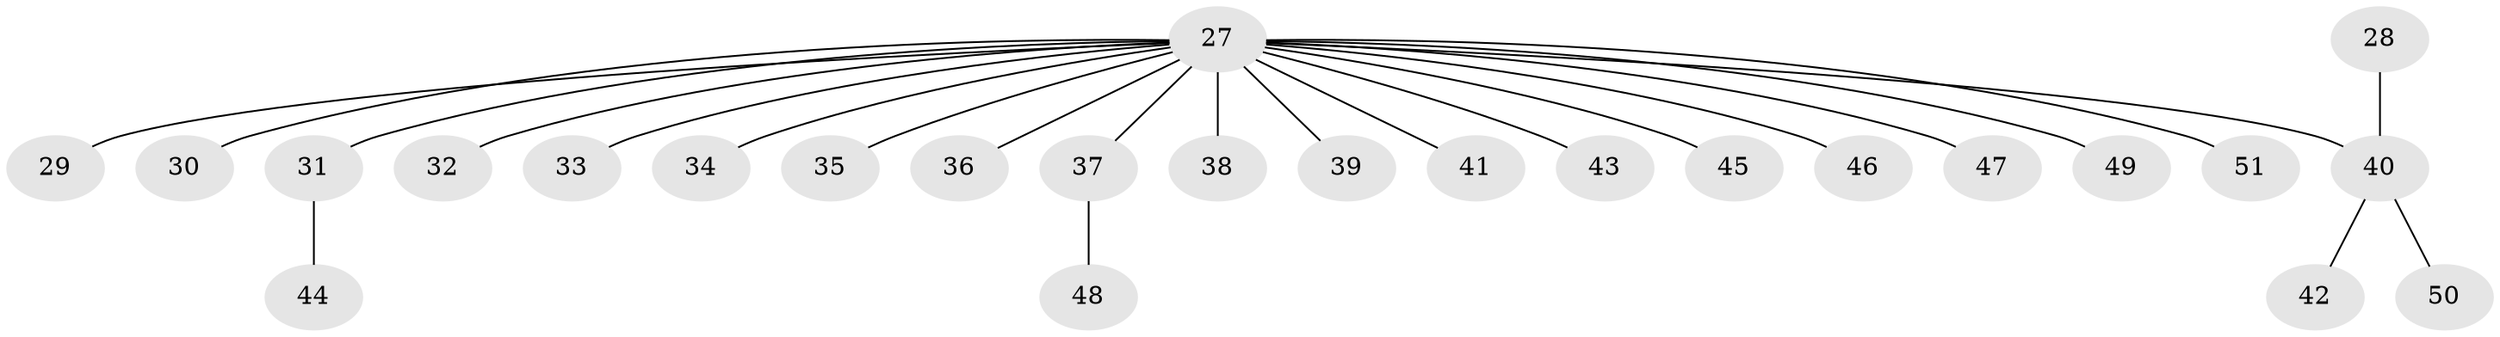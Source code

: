 // original degree distribution, {1: 0.5490196078431373, 6: 0.0392156862745098, 4: 0.0784313725490196, 3: 0.13725490196078433, 5: 0.0196078431372549, 2: 0.17647058823529413}
// Generated by graph-tools (version 1.1) at 2025/52/03/09/25 04:52:40]
// undirected, 25 vertices, 24 edges
graph export_dot {
graph [start="1"]
  node [color=gray90,style=filled];
  27 [super="+26"];
  28;
  29;
  30;
  31;
  32;
  33;
  34;
  35;
  36;
  37;
  38;
  39;
  40 [super="+6+16+25"];
  41;
  42;
  43;
  44;
  45;
  46;
  47;
  48;
  49;
  50;
  51;
  27 -- 36;
  27 -- 29;
  27 -- 30;
  27 -- 31;
  27 -- 32;
  27 -- 33;
  27 -- 34;
  27 -- 35;
  27 -- 37;
  27 -- 38;
  27 -- 39;
  27 -- 40;
  27 -- 41;
  27 -- 43;
  27 -- 45;
  27 -- 46;
  27 -- 47;
  27 -- 49;
  27 -- 51;
  28 -- 40;
  31 -- 44;
  37 -- 48;
  40 -- 42;
  40 -- 50;
}
